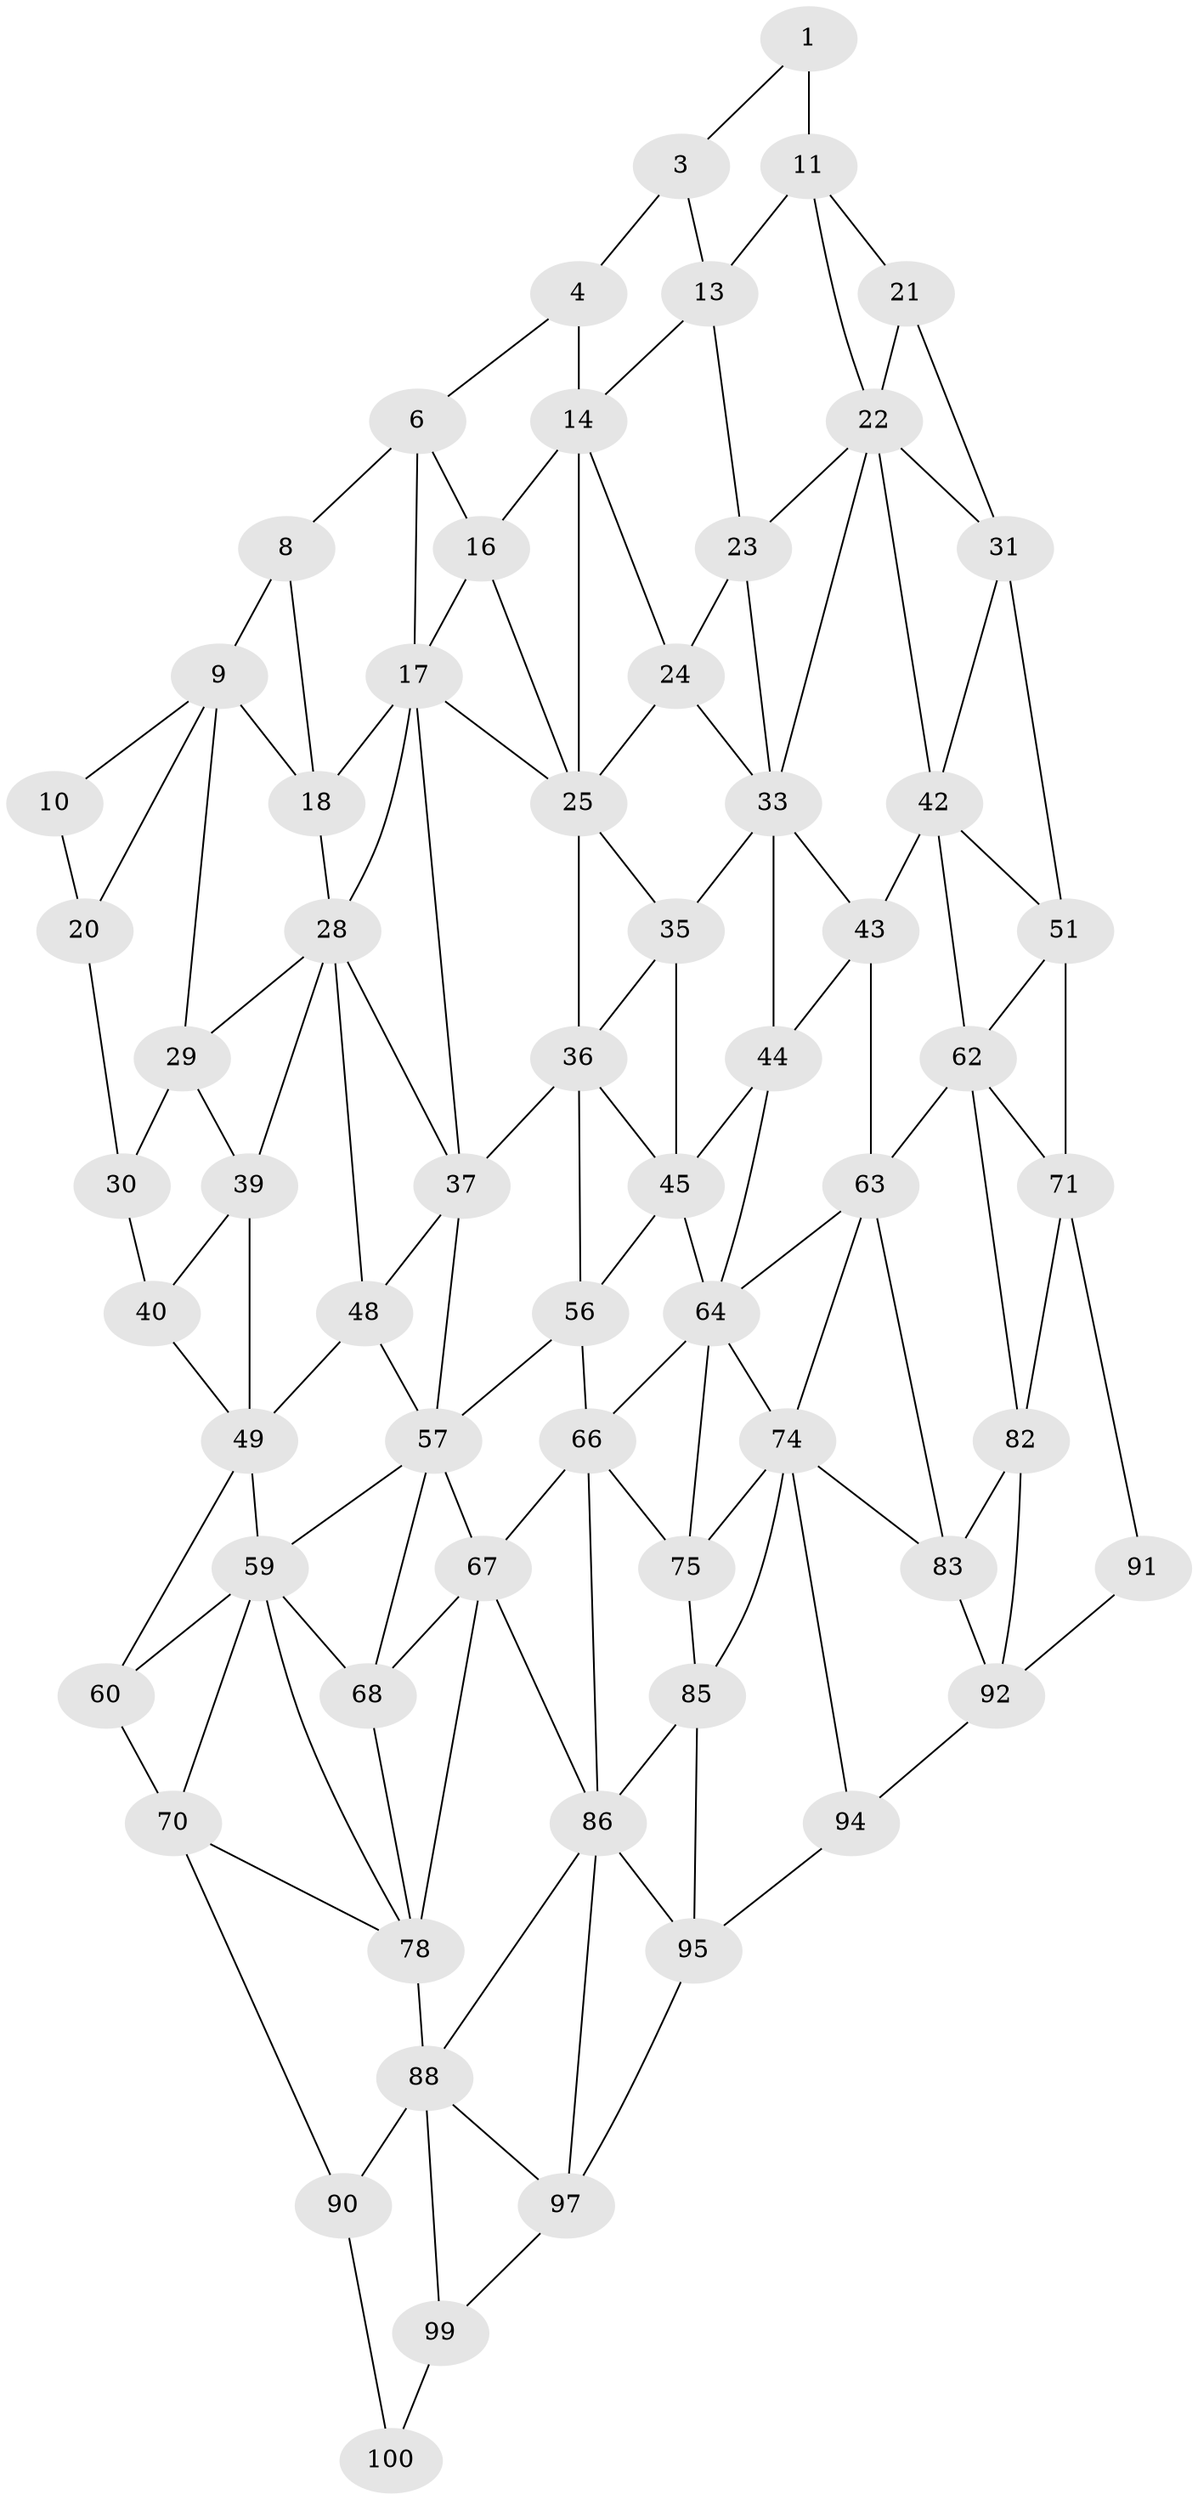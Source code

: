 // original degree distribution, {2: 0.04, 3: 0.32, 4: 0.64}
// Generated by graph-tools (version 1.1) at 2025/38/02/21/25 10:38:56]
// undirected, 64 vertices, 135 edges
graph export_dot {
graph [start="1"]
  node [color=gray90,style=filled];
  1 [super="+2"];
  3;
  4 [super="+5"];
  6 [super="+7"];
  8;
  9 [super="+19"];
  10;
  11 [super="+12"];
  13;
  14 [super="+15"];
  16;
  17 [super="+27"];
  18;
  20;
  21;
  22 [super="+32"];
  23;
  24;
  25 [super="+26"];
  28 [super="+38"];
  29;
  30;
  31 [super="+41"];
  33 [super="+34"];
  35;
  36 [super="+46"];
  37 [super="+47"];
  39;
  40;
  42 [super="+52"];
  43 [super="+53"];
  44 [super="+54"];
  45 [super="+55"];
  48;
  49 [super="+50"];
  51 [super="+61"];
  56;
  57 [super="+58"];
  59 [super="+69"];
  60;
  62 [super="+72"];
  63 [super="+73"];
  64 [super="+65"];
  66 [super="+76"];
  67 [super="+77"];
  68;
  70 [super="+80"];
  71 [super="+81"];
  74 [super="+84"];
  75;
  78 [super="+79"];
  82;
  83;
  85;
  86 [super="+87"];
  88 [super="+89"];
  90;
  91;
  92 [super="+93"];
  94;
  95 [super="+96"];
  97 [super="+98"];
  99;
  100;
  1 -- 11 [weight=2];
  1 -- 3;
  3 -- 13;
  3 -- 4;
  4 -- 14 [weight=2];
  4 -- 6;
  6 -- 16;
  6 -- 8;
  6 -- 17;
  8 -- 18;
  8 -- 9;
  9 -- 10;
  9 -- 18;
  9 -- 20;
  9 -- 29;
  10 -- 20;
  11 -- 21;
  11 -- 13;
  11 -- 22;
  13 -- 23;
  13 -- 14;
  14 -- 24;
  14 -- 16;
  14 -- 25;
  16 -- 17;
  16 -- 25;
  17 -- 18;
  17 -- 28;
  17 -- 37;
  17 -- 25;
  18 -- 28;
  20 -- 30;
  21 -- 31;
  21 -- 22;
  22 -- 23;
  22 -- 33;
  22 -- 42;
  22 -- 31;
  23 -- 33;
  23 -- 24;
  24 -- 25;
  24 -- 33;
  25 -- 35;
  25 -- 36;
  28 -- 29;
  28 -- 48;
  28 -- 37;
  28 -- 39;
  29 -- 39;
  29 -- 30;
  30 -- 40;
  31 -- 42;
  31 -- 51;
  33 -- 43;
  33 -- 35;
  33 -- 44;
  35 -- 45;
  35 -- 36;
  36 -- 37 [weight=2];
  36 -- 56;
  36 -- 45;
  37 -- 48;
  37 -- 57;
  39 -- 49;
  39 -- 40;
  40 -- 49;
  42 -- 43 [weight=2];
  42 -- 51;
  42 -- 62;
  43 -- 44 [weight=2];
  43 -- 63;
  44 -- 45 [weight=2];
  44 -- 64;
  45 -- 56;
  45 -- 64;
  48 -- 49;
  48 -- 57;
  49 -- 59;
  49 -- 60;
  51 -- 62;
  51 -- 71;
  56 -- 66;
  56 -- 57;
  57 -- 67;
  57 -- 59;
  57 -- 68;
  59 -- 60;
  59 -- 68;
  59 -- 70;
  59 -- 78;
  60 -- 70;
  62 -- 63 [weight=2];
  62 -- 82;
  62 -- 71;
  63 -- 64;
  63 -- 74;
  63 -- 83;
  64 -- 74;
  64 -- 66;
  64 -- 75;
  66 -- 67 [weight=2];
  66 -- 75;
  66 -- 86;
  67 -- 68;
  67 -- 78;
  67 -- 86;
  68 -- 78;
  70 -- 90;
  70 -- 78;
  71 -- 82;
  71 -- 91;
  74 -- 75;
  74 -- 83;
  74 -- 85;
  74 -- 94;
  75 -- 85;
  78 -- 88 [weight=2];
  82 -- 92;
  82 -- 83;
  83 -- 92;
  85 -- 95;
  85 -- 86;
  86 -- 88;
  86 -- 97;
  86 -- 95;
  88 -- 90;
  88 -- 99;
  88 -- 97;
  90 -- 100;
  91 -- 92;
  92 -- 94;
  94 -- 95;
  95 -- 97;
  97 -- 99;
  99 -- 100;
}
